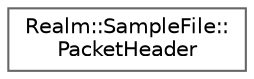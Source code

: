 digraph "Graphical Class Hierarchy"
{
 // LATEX_PDF_SIZE
  bgcolor="transparent";
  edge [fontname=Helvetica,fontsize=10,labelfontname=Helvetica,labelfontsize=10];
  node [fontname=Helvetica,fontsize=10,shape=box,height=0.2,width=0.4];
  rankdir="LR";
  Node0 [id="Node000000",label="Realm::SampleFile::\lPacketHeader",height=0.2,width=0.4,color="grey40", fillcolor="white", style="filled",URL="$structRealm_1_1SampleFile_1_1PacketHeader.html",tooltip=" "];
}
